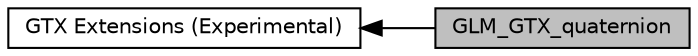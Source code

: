 digraph "GLM_GTX_quaternion"
{
  edge [fontname="Helvetica",fontsize="10",labelfontname="Helvetica",labelfontsize="10"];
  node [fontname="Helvetica",fontsize="10",shape=box];
  rankdir=LR;
  Node2 [label="GTX Extensions (Experimental)",height=0.2,width=0.4,color="black", fillcolor="white", style="filled",URL="$group__gtx.html",tooltip="Functions and types that the GLSL specification doesn't define, but useful to have for a C++ program."];
  Node1 [label="GLM_GTX_quaternion",height=0.2,width=0.4,color="black", fillcolor="grey75", style="filled", fontcolor="black",tooltip="Extented quaternion types and functions."];
  Node2->Node1 [shape=plaintext, dir="back", style="solid"];
}
